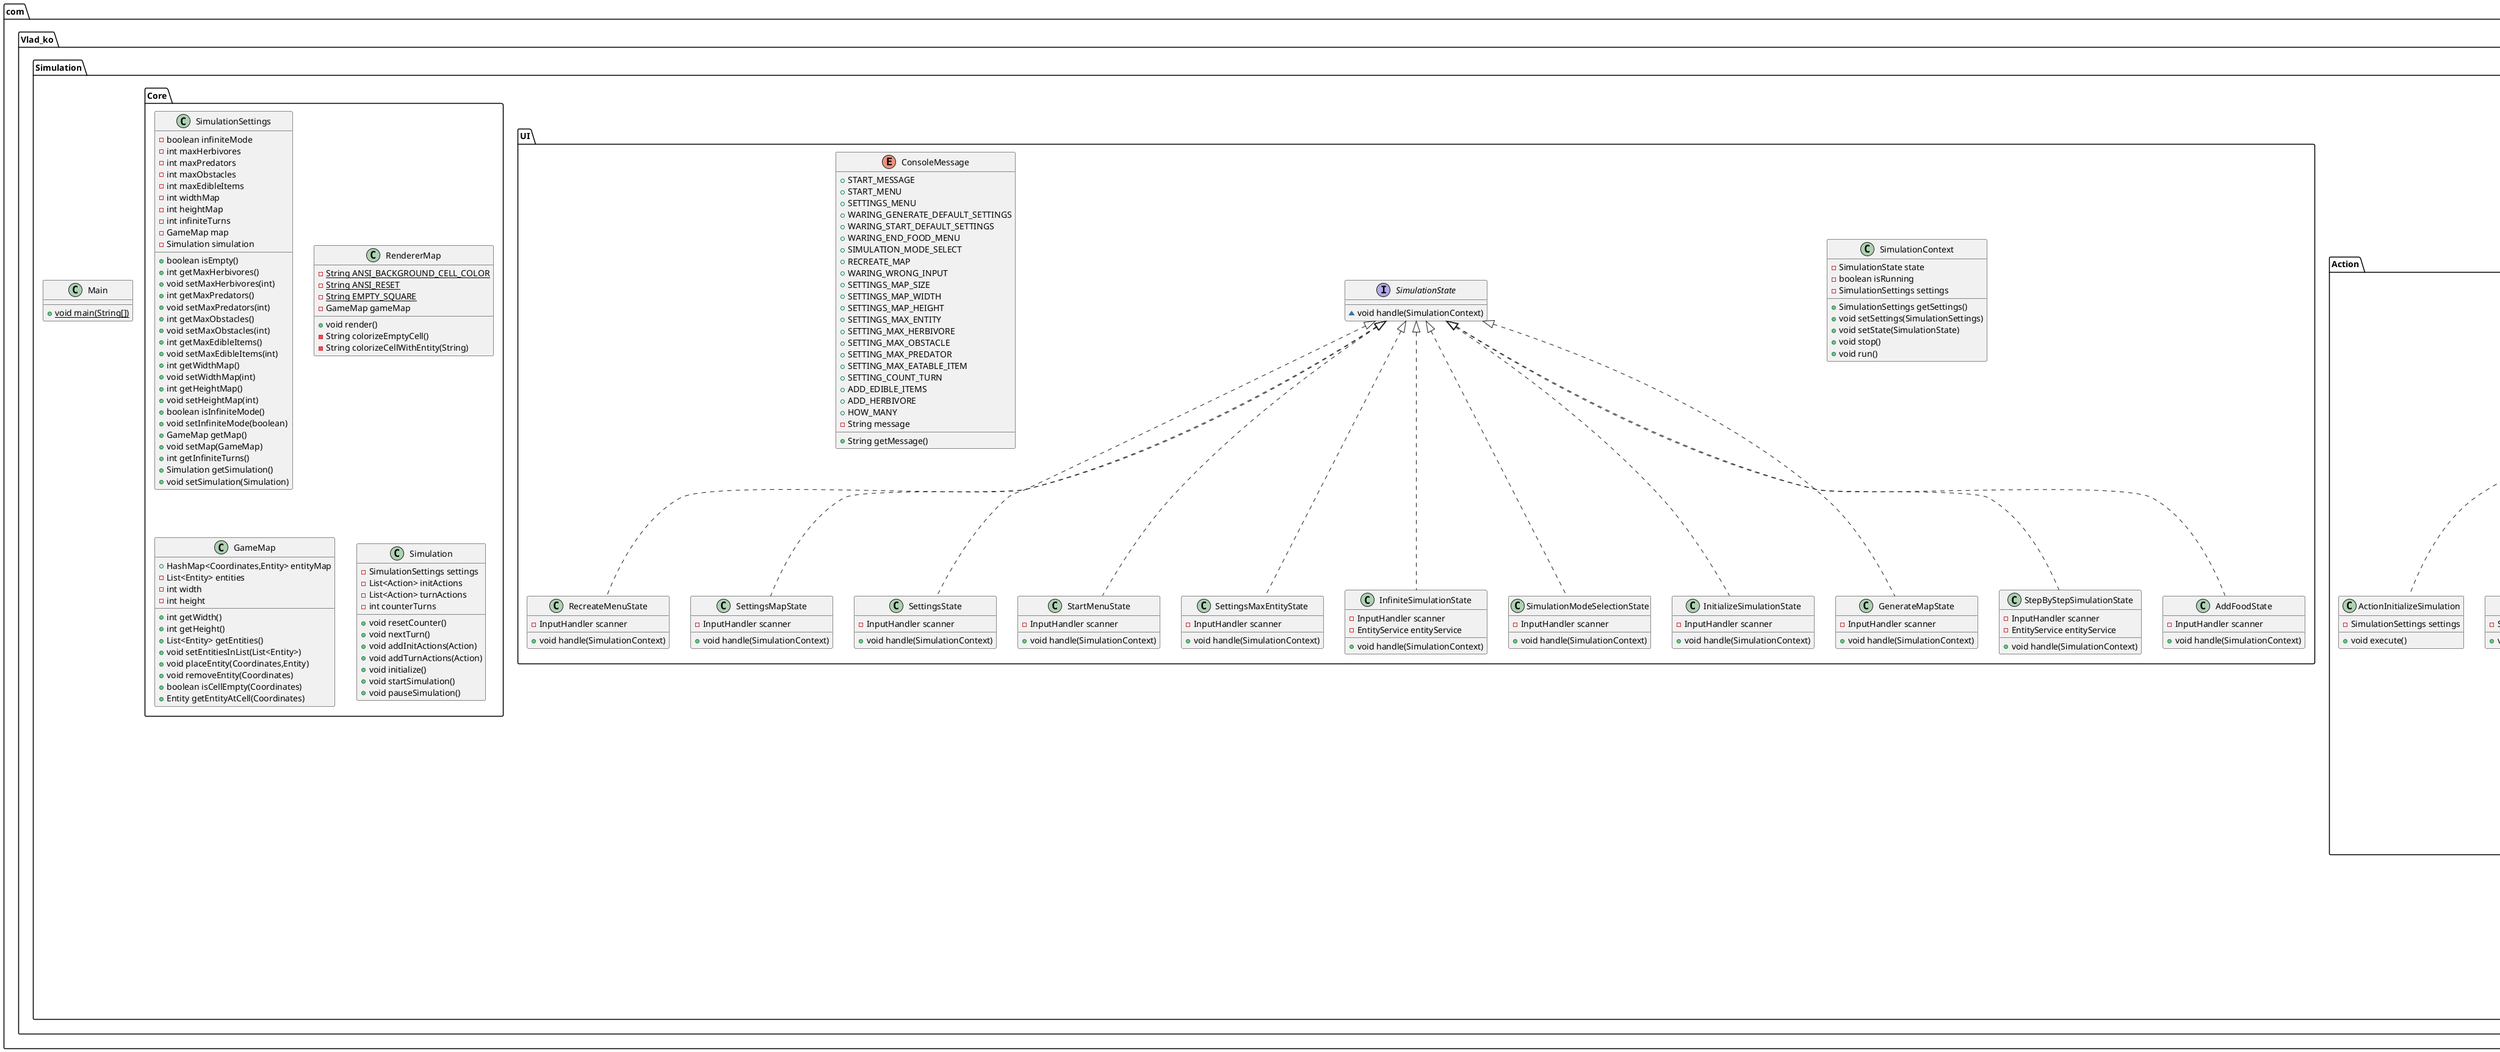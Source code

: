 @startuml
interface com.Vlad_ko.Simulation.Behavior.Eatable {
~ void beEaten(GameMap,Creature)
}

interface com.Vlad_ko.Simulation.Utils.Validation.InputValidator {
~ boolean isValid(String)
~ T parse(String)
}

class com.Vlad_ko.Simulation.Action.ActionLoadDefaultSettings {
- SimulationSettings settings
+ void execute()
}


abstract class com.Vlad_ko.Simulation.Entity.Item.Edible.EdibleItem {
# {abstract}int getHealthPointFood()
+ void beEaten(GameMap,Creature)
}

class com.Vlad_ko.Simulation.Action.ActionAddHerbivore {
- int howManyHerbivore
- SimulationSettings settings
+ void execute()
}


class com.Vlad_ko.Simulation.Main {
+ {static} void main(String[])
}

class com.Vlad_ko.Simulation.UI.SettingsMapState {
- InputHandler scanner
+ void handle(SimulationContext)
}


class com.Vlad_ko.Simulation.Utils.Pathfinding {
+ List<Coordinates> BFS(SimulationSettings,Coordinates,Class<T>)
- List<Coordinates> reconstructPath(Map<Coordinates,Coordinates>,Coordinates,Coordinates)
}

abstract class com.Vlad_ko.Simulation.Entity.Entity {
# Coordinates position
# String sprite
+ void setPosition(Coordinates)
+ Coordinates getPosition()
+ String getSprite()
}


class com.Vlad_ko.Simulation.Core.SimulationSettings {
- boolean infiniteMode
- int maxHerbivores
- int maxPredators
- int maxObstacles
- int maxEdibleItems
- int widthMap
- int heightMap
- int infiniteTurns
- GameMap map
- Simulation simulation
+ boolean isEmpty()
+ int getMaxHerbivores()
+ void setMaxHerbivores(int)
+ int getMaxPredators()
+ void setMaxPredators(int)
+ int getMaxObstacles()
+ void setMaxObstacles(int)
+ int getMaxEdibleItems()
+ void setMaxEdibleItems(int)
+ int getWidthMap()
+ void setWidthMap(int)
+ int getHeightMap()
+ void setHeightMap(int)
+ boolean isInfiniteMode()
+ void setInfiniteMode(boolean)
+ GameMap getMap()
+ void setMap(GameMap)
+ int getInfiniteTurns()
+ Simulation getSimulation()
+ void setSimulation(Simulation)
}


class com.Vlad_ko.Simulation.Entity.Item.Edible.CornCob {
- {static} String ANSI_RICE_EARS_ITEM
- {static} int CORN_COB_HEALTH_GENERATION
# int getHealthPointFood()
}


class com.Vlad_ko.Simulation.Core.RendererMap {
- {static} String ANSI_BACKGROUND_CELL_COLOR
- {static} String ANSI_RESET
- {static} String EMPTY_SQUARE
- GameMap gameMap
+ void render()
- String colorizeEmptyCell()
- String colorizeCellWithEntity(String)
}


abstract class com.Vlad_ko.Simulation.Entity.Item.Item {
}
class com.Vlad_ko.Simulation.Utils.InputHandler {
- Scanner scanner
+ T validateUserInput(InputValidator<T>,ConsoleMessage)
}


enum com.Vlad_ko.Simulation.Entity.Item.Edible.EdibleItemType {
+  CORN_COB
+  RICE_EARS
+  TOMATO
}

class com.Vlad_ko.Simulation.Action.ActionGenerateMap {
- SimulationSettings settings
+ void execute()
}


class com.Vlad_ko.Simulation.Utils.Random {
+ {static} Coordinates getRandomEmptyCell(SimulationSettings)
}

class com.Vlad_ko.Simulation.Entity.Item.Edible.EdibleItemFactory {
- {static} Random RANDOM
+ {static} EdibleItem createEdibleItem(EdibleItemType,Coordinates)
+ {static} EdibleItem createRandomEdibleItem(Coordinates)
}


class com.Vlad_ko.Simulation.Utils.EntityService {
- SimulationSettings settings
- List<Entity> entities
+ List<Creature> getCreatures(SimulationSettings)
+ boolean isTheFoodOut(SimulationSettings)
+ boolean isAnyLivingHerbivore(SimulationSettings)
+ boolean isAnyEdibleItem(SimulationSettings)
}


class com.Vlad_ko.Simulation.Action.ActionCreatureAttackOrEat {
- SimulationSettings settings
+ void execute()
}


abstract class com.Vlad_ko.Simulation.Action.ActionPlace.ActionPlaceEntity {
# GameMap map
- SimulationSettings settings
# T lastPlacedEntity
# {abstract}T createEntity(Coordinates)
+ void execute()
+ T getLastPlacedEntity()
}


interface com.Vlad_ko.Simulation.Behavior.Movable {
~ void move(SimulationSettings)
}

class com.Vlad_ko.Simulation.Utils.Validation.PositiveIntegerValidator {
+ boolean isValid(String)
+ Integer parse(String)
}

class com.Vlad_ko.Simulation.Action.ActionInitializeSimulation {
- SimulationSettings settings
+ void execute()
}


class com.Vlad_ko.Simulation.UI.SettingsState {
- InputHandler scanner
+ void handle(SimulationContext)
}


class com.Vlad_ko.Simulation.Action.ActionPlace.ActionPlaceHerbivore {
# Entity createEntity(Coordinates)
}

abstract class com.Vlad_ko.Simulation.Entity.Creature.Creature {
- List<Coordinates> path
# Coordinates target
- int DEFAULT_HP
# int HP
# int speed
# int attackRange
+ void healingCreature(int)
+ boolean isTargetInAttackZone()
+ boolean refineTarget(SimulationSettings)
+ void move(SimulationSettings)
+ void eatOrAttack(GameMap)
# boolean isDead(Creature)
# {abstract}Class<? extends Eatable> getTypeFood()
# List<Coordinates> findClosestFood(SimulationSettings)
}


class com.Vlad_ko.Simulation.Entity.Item.Obstacle {
- {static} String[] ANSI_OBSTACLE_ITEM
- {static} Random random
}

class com.Vlad_ko.Simulation.UI.StartMenuState {
- InputHandler scanner
+ void handle(SimulationContext)
}


class com.Vlad_ko.Simulation.UI.SimulationContext {
- SimulationState state
- boolean isRunning
- SimulationSettings settings
+ SimulationSettings getSettings()
+ void setSettings(SimulationSettings)
+ void setState(SimulationState)
+ void stop()
+ void run()
}


abstract class com.Vlad_ko.Simulation.Utils.SettingsLoader.SettingsLoader {
# {abstract}String getFilePath()
+ SimulationSettings loadSettings(SimulationSettings)
}

class com.Vlad_ko.Simulation.Utils.Coordinates {
- int x
+ int getX()
+ int getY()
+ boolean equals(Object)
+ int hashCode()
}


class com.Vlad_ko.Simulation.UI.SettingsMaxEntityState {
- InputHandler scanner
+ void handle(SimulationContext)
}


class com.Vlad_ko.Simulation.Action.ActionRenderMap {
- SimulationSettings settings
+ void execute()
}


class com.Vlad_ko.Simulation.Action.ActionAddEdibleItem {
- SimulationSettings settings
- int howManyEdibleItem
+ void execute()
}


class com.Vlad_ko.Simulation.Utils.Validation.YesNoValidator {
- {static} Set<String> YES_OPTIONS
- {static} Set<String> NO_OPTIONS
+ boolean isValid(String)
+ Boolean parse(String)
}


class com.Vlad_ko.Simulation.UI.InfiniteSimulationState {
- InputHandler scanner
- EntityService entityService
+ void handle(SimulationContext)
}


class com.Vlad_ko.Simulation.Action.ActionCheckResourcesAvailable {
- SimulationSettings settings
- Simulation simulation
+ void execute()
}


class com.Vlad_ko.Simulation.Action.ActionMoveCreatures {
- SimulationSettings settings
+ void execute()
}


class com.Vlad_ko.Simulation.Utils.Validation.InfiniteOrStepToStepMode {
- {static} Set<String> INFINITE_MODE_OPTIONS
- {static} Set<String> STEP_BY_STEP_OPTIONS
+ boolean isValid(String)
+ Boolean parse(String)
}


class com.Vlad_ko.Simulation.Action.ActionUpdateEntities {
+ void execute()
}

class com.Vlad_ko.Simulation.Core.GameMap {
+ HashMap<Coordinates,Entity> entityMap
- List<Entity> entities
- int width
- int height
+ int getWidth()
+ int getHeight()
+ List<Entity> getEntities()
+ void setEntitiesInList(List<Entity>)
+ void placeEntity(Coordinates,Entity)
+ void removeEntity(Coordinates)
+ boolean isCellEmpty(Coordinates)
+ Entity getEntityAtCell(Coordinates)
}


class com.Vlad_ko.Simulation.Entity.Item.Edible.Tomato {
- {static} String ANSI_TOMATO_ITEM
- {static} int TOMATO_HEALTH_GENERATION
# int getHealthPointFood()
}


class com.Vlad_ko.Simulation.UI.SimulationModeSelectionState {
- InputHandler scanner
+ void handle(SimulationContext)
}


interface com.Vlad_ko.Simulation.UI.SimulationState {
~ void handle(SimulationContext)
}

class com.Vlad_ko.Simulation.Action.ActionMoveEntity {
- SimulationSettings settings
- Entity current
- Coordinates target
- void moveEntity(Entity,Coordinates)
+ void execute()
}


class com.Vlad_ko.Simulation.UI.InitializeSimulationState {
- InputHandler scanner
+ void handle(SimulationContext)
}


class com.Vlad_ko.Simulation.Core.Simulation {
- SimulationSettings settings
- List<Action> initActions
- List<Action> turnActions
- int counterTurns
+ void resetCounter()
+ void nextTurn()
+ void addInitActions(Action)
+ void addTurnActions(Action)
+ void initialize()
+ void startSimulation()
+ void pauseSimulation()
}


class com.Vlad_ko.Simulation.UI.GenerateMapState {
- InputHandler scanner
+ void handle(SimulationContext)
}


class com.Vlad_ko.Simulation.UI.StepByStepSimulationState {
- InputHandler scanner
- EntityService entityService
+ void handle(SimulationContext)
}


class com.Vlad_ko.Simulation.Action.ActionPlace.ActionPlaceObstacle {
# Entity createEntity(Coordinates)
}

enum com.Vlad_ko.Simulation.UI.ConsoleMessage {
+  START_MESSAGE
+  START_MENU
+  SETTINGS_MENU
+  WARING_GENERATE_DEFAULT_SETTINGS
+  WARING_START_DEFAULT_SETTINGS
+  WARING_END_FOOD_MENU
+  SIMULATION_MODE_SELECT
+  RECREATE_MAP
+  WARING_WRONG_INPUT
+  SETTINGS_MAP_SIZE
+  SETTINGS_MAP_WIDTH
+  SETTINGS_MAP_HEIGHT
+  SETTINGS_MAX_ENTITY
+  SETTING_MAX_HERBIVORE
+  SETTING_MAX_OBSTACLE
+  SETTING_MAX_PREDATOR
+  SETTING_MAX_EATABLE_ITEM
+  SETTING_COUNT_TURN
+  ADD_EDIBLE_ITEMS
+  ADD_HERBIVORE
+  HOW_MANY
- String message
+ String getMessage()
}


class com.Vlad_ko.Simulation.UI.AddFoodState {
- InputHandler scanner
+ void handle(SimulationContext)
}


class com.Vlad_ko.Simulation.UI.RecreateMenuState {
- InputHandler scanner
+ void handle(SimulationContext)
}


class com.Vlad_ko.Simulation.Entity.Creature.Predator {
- {static} String ANSI_HERBIVORE
+ {static} int DAMAGE
+ {static} int SPEED
+ {static} int ATTACK_RANGE
# Class<? extends Eatable> getTypeFood()
}


class com.Vlad_ko.Simulation.Utils.Neighbour {
+ {static} ArrayList<Coordinates> getNeighbourCell(Coordinates,SimulationSettings)
}

class com.Vlad_ko.Simulation.Action.ActionPlace.ActionPlaceEdibleItem {
# Entity createEntity(Coordinates)
}

class com.Vlad_ko.Simulation.Entity.Item.Edible.RiceEars {
- {static} String ANSI_RICE_EARS_ITEM
- {static} int RICE_EARS_HEALTH_GENERATION
# int getHealthPointFood()
}


class com.Vlad_ko.Simulation.Utils.SettingsLoader.DefaultSettingsLoader {
# String getFilePath()
}

class com.Vlad_ko.Simulation.Entity.Creature.Herbivore {
- {static} String ANSI_HERBIVORE
- {static} int HERBIVORE_HEALTH_GENERATION
+ {static} int SPEED
+ {static} int ATTACK_RANGE
# Class<? extends Eatable> getTypeFood()
+ void beEaten(GameMap,Creature)
+ void takeDamage()
}


interface com.Vlad_ko.Simulation.Action.Action {
~ void execute()
}

class com.Vlad_ko.Simulation.Action.ActionSleepSimulation {
+ void execute()
}

class com.Vlad_ko.Simulation.Action.ActionPlace.ActionPlaceEntities {
- GameMap map
- List<Entity> entities
- Random random
- SimulationSettings settings
- void placeEntities()
- void placeEntities(ActionPlaceEntity<? extends Entity>,int)
- List<Entity> getEntities()
+ void execute()
}


class com.Vlad_ko.Simulation.Action.ActionPlace.ActionPlacePredator {
# Entity createEntity(Coordinates)
}



com.Vlad_ko.Simulation.Action.Action <|.. com.Vlad_ko.Simulation.Action.ActionLoadDefaultSettings
com.Vlad_ko.Simulation.Behavior.Eatable <|.. com.Vlad_ko.Simulation.Entity.Item.Edible.EdibleItem
com.Vlad_ko.Simulation.Entity.Item.Item <|-- com.Vlad_ko.Simulation.Entity.Item.Edible.EdibleItem
com.Vlad_ko.Simulation.Action.Action <|.. com.Vlad_ko.Simulation.Action.ActionAddHerbivore
com.Vlad_ko.Simulation.UI.SimulationState <|.. com.Vlad_ko.Simulation.UI.SettingsMapState
com.Vlad_ko.Simulation.Entity.Item.Edible.EdibleItem <|-- com.Vlad_ko.Simulation.Entity.Item.Edible.CornCob
com.Vlad_ko.Simulation.Entity.Entity <|-- com.Vlad_ko.Simulation.Entity.Item.Item
com.Vlad_ko.Simulation.Action.Action <|.. com.Vlad_ko.Simulation.Action.ActionGenerateMap
com.Vlad_ko.Simulation.Action.Action <|.. com.Vlad_ko.Simulation.Action.ActionCreatureAttackOrEat
com.Vlad_ko.Simulation.Action.Action <|.. com.Vlad_ko.Simulation.Action.ActionPlace.ActionPlaceEntity
com.Vlad_ko.Simulation.Utils.Validation.InputValidator <|.. com.Vlad_ko.Simulation.Utils.Validation.PositiveIntegerValidator
com.Vlad_ko.Simulation.Action.Action <|.. com.Vlad_ko.Simulation.Action.ActionInitializeSimulation
com.Vlad_ko.Simulation.UI.SimulationState <|.. com.Vlad_ko.Simulation.UI.SettingsState
com.Vlad_ko.Simulation.Action.ActionPlace.ActionPlaceEntity <|-- com.Vlad_ko.Simulation.Action.ActionPlace.ActionPlaceHerbivore
com.Vlad_ko.Simulation.Behavior.Movable <|.. com.Vlad_ko.Simulation.Entity.Creature.Creature
com.Vlad_ko.Simulation.Entity.Entity <|-- com.Vlad_ko.Simulation.Entity.Creature.Creature
com.Vlad_ko.Simulation.Entity.Item.Item <|-- com.Vlad_ko.Simulation.Entity.Item.Obstacle
com.Vlad_ko.Simulation.UI.SimulationState <|.. com.Vlad_ko.Simulation.UI.StartMenuState
com.Vlad_ko.Simulation.UI.SimulationState <|.. com.Vlad_ko.Simulation.UI.SettingsMaxEntityState
com.Vlad_ko.Simulation.Action.Action <|.. com.Vlad_ko.Simulation.Action.ActionRenderMap
com.Vlad_ko.Simulation.Action.Action <|.. com.Vlad_ko.Simulation.Action.ActionAddEdibleItem
com.Vlad_ko.Simulation.Utils.Validation.InputValidator <|.. com.Vlad_ko.Simulation.Utils.Validation.YesNoValidator
com.Vlad_ko.Simulation.UI.SimulationState <|.. com.Vlad_ko.Simulation.UI.InfiniteSimulationState
com.Vlad_ko.Simulation.Action.Action <|.. com.Vlad_ko.Simulation.Action.ActionCheckResourcesAvailable
com.Vlad_ko.Simulation.Action.Action <|.. com.Vlad_ko.Simulation.Action.ActionMoveCreatures
com.Vlad_ko.Simulation.Utils.Validation.InputValidator <|.. com.Vlad_ko.Simulation.Utils.Validation.InfiniteOrStepToStepMode
com.Vlad_ko.Simulation.Action.Action <|.. com.Vlad_ko.Simulation.Action.ActionUpdateEntities
com.Vlad_ko.Simulation.Entity.Item.Edible.EdibleItem <|-- com.Vlad_ko.Simulation.Entity.Item.Edible.Tomato
com.Vlad_ko.Simulation.UI.SimulationState <|.. com.Vlad_ko.Simulation.UI.SimulationModeSelectionState
com.Vlad_ko.Simulation.Action.Action <|.. com.Vlad_ko.Simulation.Action.ActionMoveEntity
com.Vlad_ko.Simulation.UI.SimulationState <|.. com.Vlad_ko.Simulation.UI.InitializeSimulationState
com.Vlad_ko.Simulation.UI.SimulationState <|.. com.Vlad_ko.Simulation.UI.GenerateMapState
com.Vlad_ko.Simulation.UI.SimulationState <|.. com.Vlad_ko.Simulation.UI.StepByStepSimulationState
com.Vlad_ko.Simulation.Action.ActionPlace.ActionPlaceEntity <|-- com.Vlad_ko.Simulation.Action.ActionPlace.ActionPlaceObstacle
com.Vlad_ko.Simulation.UI.SimulationState <|.. com.Vlad_ko.Simulation.UI.AddFoodState
com.Vlad_ko.Simulation.UI.SimulationState <|.. com.Vlad_ko.Simulation.UI.RecreateMenuState
com.Vlad_ko.Simulation.Entity.Creature.Creature <|-- com.Vlad_ko.Simulation.Entity.Creature.Predator
com.Vlad_ko.Simulation.Action.ActionPlace.ActionPlaceEntity <|-- com.Vlad_ko.Simulation.Action.ActionPlace.ActionPlaceEdibleItem
com.Vlad_ko.Simulation.Entity.Item.Edible.EdibleItem <|-- com.Vlad_ko.Simulation.Entity.Item.Edible.RiceEars
com.Vlad_ko.Simulation.Utils.SettingsLoader.SettingsLoader <|-- com.Vlad_ko.Simulation.Utils.SettingsLoader.DefaultSettingsLoader
com.Vlad_ko.Simulation.Behavior.Eatable <|.. com.Vlad_ko.Simulation.Entity.Creature.Herbivore
com.Vlad_ko.Simulation.Entity.Creature.Creature <|-- com.Vlad_ko.Simulation.Entity.Creature.Herbivore
com.Vlad_ko.Simulation.Action.Action <|.. com.Vlad_ko.Simulation.Action.ActionSleepSimulation
com.Vlad_ko.Simulation.Action.Action <|.. com.Vlad_ko.Simulation.Action.ActionPlace.ActionPlaceEntities
com.Vlad_ko.Simulation.Action.ActionPlace.ActionPlaceEntity <|-- com.Vlad_ko.Simulation.Action.ActionPlace.ActionPlacePredator
@enduml